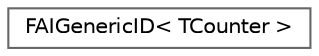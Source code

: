 digraph "Graphical Class Hierarchy"
{
 // INTERACTIVE_SVG=YES
 // LATEX_PDF_SIZE
  bgcolor="transparent";
  edge [fontname=Helvetica,fontsize=10,labelfontname=Helvetica,labelfontsize=10];
  node [fontname=Helvetica,fontsize=10,shape=box,height=0.2,width=0.4];
  rankdir="LR";
  Node0 [id="Node000000",label="FAIGenericID\< TCounter \>",height=0.2,width=0.4,color="grey40", fillcolor="white", style="filled",URL="$df/d8c/structFAIGenericID.html",tooltip=" "];
}
